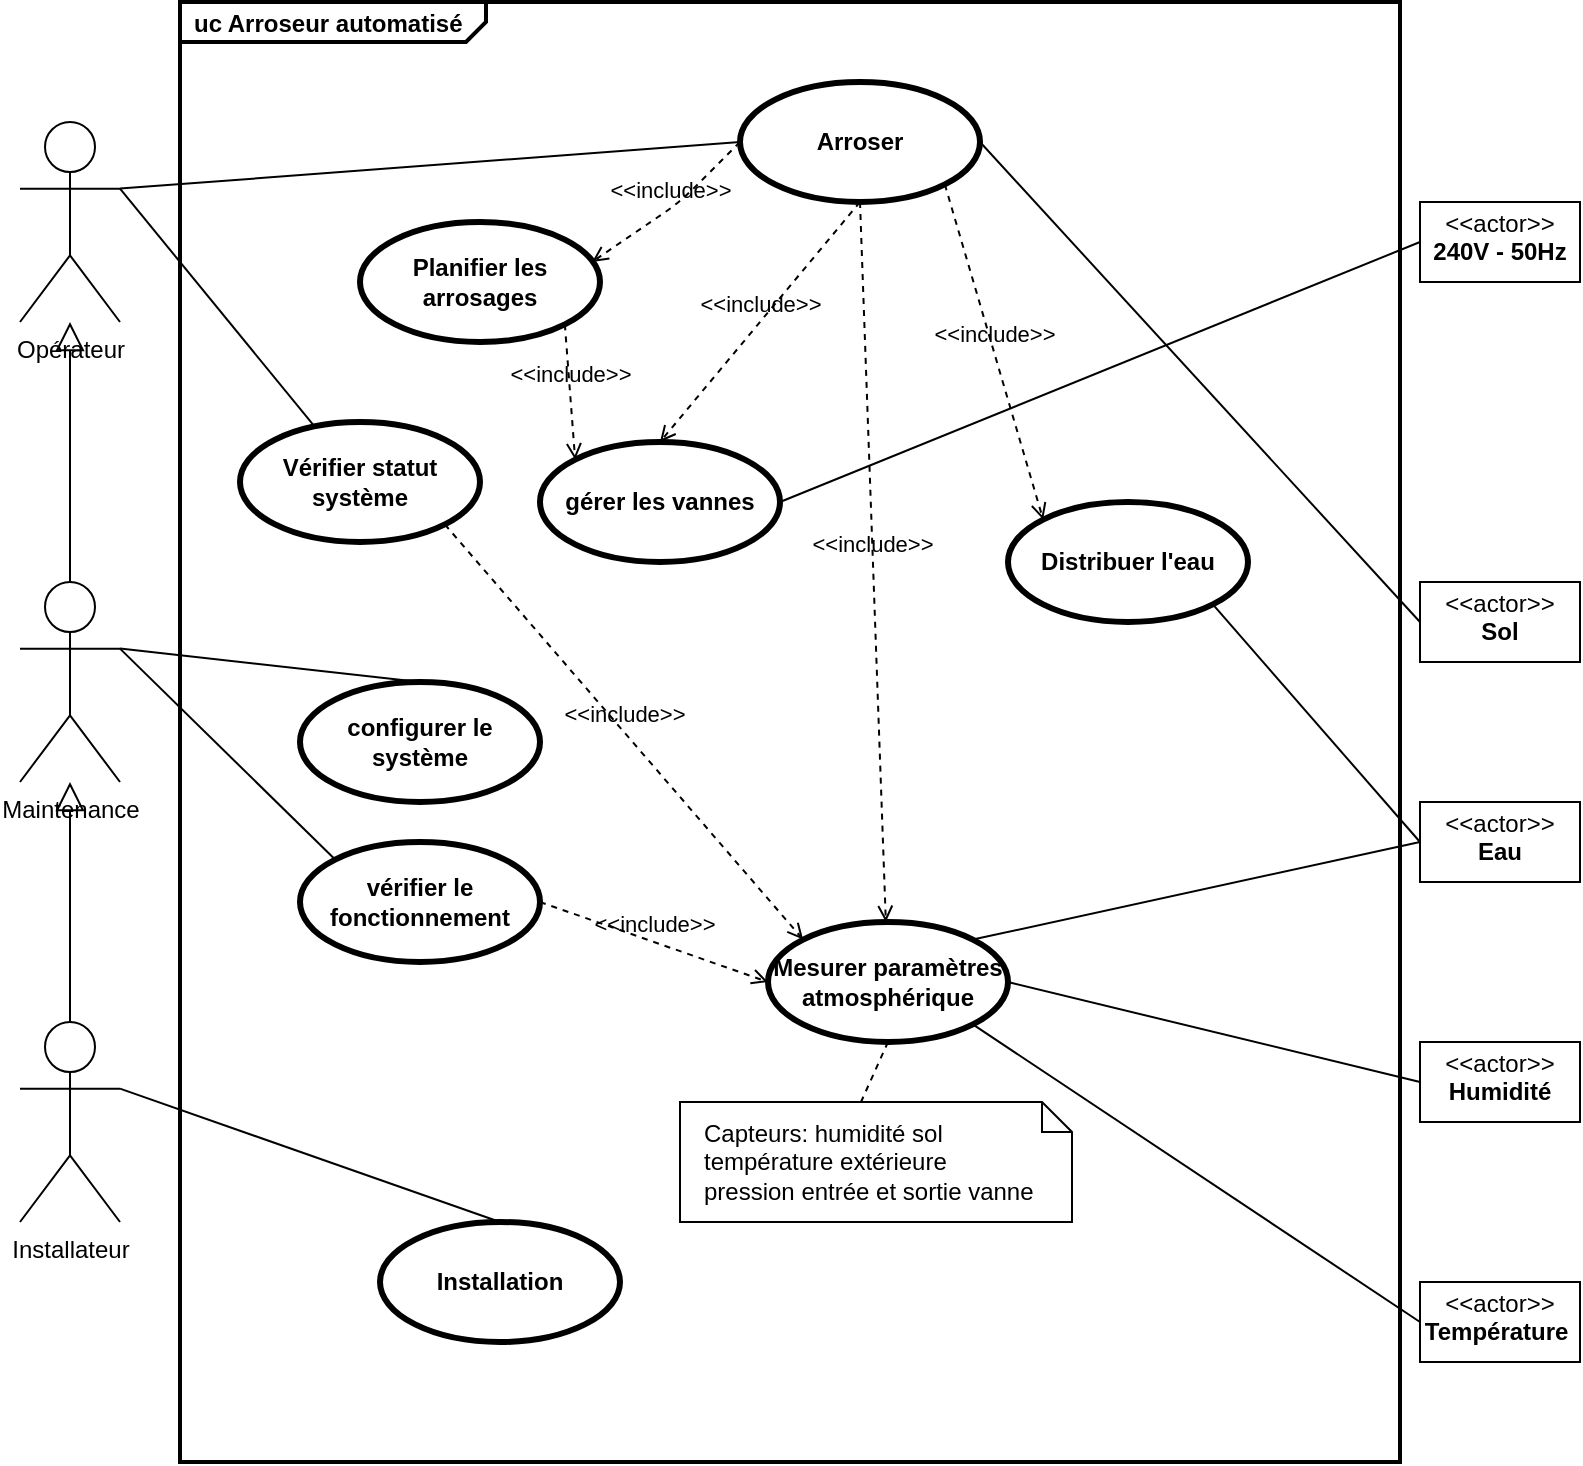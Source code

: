 <mxfile version="14.4.8" type="github">
  <diagram id="6eqYqRTth382LrduP_o_" name="Page-1">
    <mxGraphModel dx="1422" dy="1904" grid="1" gridSize="10" guides="1" tooltips="1" connect="1" arrows="1" fold="1" page="1" pageScale="1" pageWidth="827" pageHeight="1169" math="0" shadow="0">
      <root>
        <mxCell id="0" />
        <mxCell id="1" parent="0" />
        <mxCell id="ppV6EDuLgcRE_63jkB19-2" value="&lt;p style=&quot;margin: 0px ; margin-top: 4px ; margin-left: 7px ; text-align: left&quot;&gt;&lt;b&gt;uc Arroseur automatisé&lt;/b&gt;&lt;/p&gt;" style="html=1;shape=mxgraph.sysml.package;overflow=fill;labelX=153;strokeWidth=2;align=center;" parent="1" vertex="1">
          <mxGeometry x="120" y="-10" width="610" height="730" as="geometry" />
        </mxCell>
        <mxCell id="ppV6EDuLgcRE_63jkB19-3" value="Opérateur" style="shape=umlActor;html=1;verticalLabelPosition=bottom;verticalAlign=top;align=center;" parent="1" vertex="1">
          <mxGeometry x="40" y="50" width="50" height="100" as="geometry" />
        </mxCell>
        <mxCell id="ppV6EDuLgcRE_63jkB19-4" value="&lt;p style=&quot;margin: 0px ; margin-top: 4px ; text-align: center&quot;&gt;&amp;lt;&amp;lt;actor&amp;gt;&amp;gt;&lt;br&gt;&lt;b&gt;240V - 50Hz&lt;/b&gt;&lt;/p&gt;&lt;p style=&quot;margin: 0px ; margin-top: 4px ; text-align: center&quot;&gt;&lt;b&gt;&lt;br&gt;&lt;/b&gt;&lt;/p&gt;" style="shape=rect;html=1;overflow=fill;html=1;whiteSpace=wrap;align=center;" parent="1" vertex="1">
          <mxGeometry x="740" y="90" width="80" height="40" as="geometry" />
        </mxCell>
        <mxCell id="ppV6EDuLgcRE_63jkB19-5" value="&lt;p style=&quot;margin: 0px ; margin-top: 4px ; text-align: center&quot;&gt;&amp;lt;&amp;lt;actor&amp;gt;&amp;gt;&lt;br&gt;&lt;b&gt;Eau&lt;/b&gt;&lt;/p&gt;" style="shape=rect;html=1;overflow=fill;html=1;whiteSpace=wrap;align=center;" parent="1" vertex="1">
          <mxGeometry x="740" y="390" width="80" height="40" as="geometry" />
        </mxCell>
        <mxCell id="ppV6EDuLgcRE_63jkB19-6" value="&lt;p style=&quot;margin: 0px ; margin-top: 4px ; text-align: center&quot;&gt;&amp;lt;&amp;lt;actor&amp;gt;&amp;gt;&lt;br&gt;&lt;b&gt;Humidité&lt;/b&gt;&lt;/p&gt;" style="shape=rect;html=1;overflow=fill;html=1;whiteSpace=wrap;align=center;" parent="1" vertex="1">
          <mxGeometry x="740" y="510" width="80" height="40" as="geometry" />
        </mxCell>
        <mxCell id="ppV6EDuLgcRE_63jkB19-7" value="&lt;p style=&quot;margin: 0px ; margin-top: 4px ; text-align: center&quot;&gt;&amp;lt;&amp;lt;actor&amp;gt;&amp;gt;&lt;br&gt;&lt;b&gt;Température&amp;nbsp;&lt;/b&gt;&lt;/p&gt;" style="shape=rect;html=1;overflow=fill;html=1;whiteSpace=wrap;align=center;" parent="1" vertex="1">
          <mxGeometry x="740" y="630" width="80" height="40" as="geometry" />
        </mxCell>
        <mxCell id="ppV6EDuLgcRE_63jkB19-9" value="Installateur" style="shape=umlActor;html=1;verticalLabelPosition=bottom;verticalAlign=top;align=center;" parent="1" vertex="1">
          <mxGeometry x="40" y="500" width="50" height="100" as="geometry" />
        </mxCell>
        <mxCell id="ppV6EDuLgcRE_63jkB19-10" value="Maintenance" style="shape=umlActor;html=1;verticalLabelPosition=bottom;verticalAlign=top;align=center;" parent="1" vertex="1">
          <mxGeometry x="40" y="280" width="50" height="100" as="geometry" />
        </mxCell>
        <mxCell id="lcaHJXhXePBUSlSVkZVQ-3" value="" style="edgeStyle=none;html=1;endArrow=block;endFill=0;endSize=12;verticalAlign=bottom;exitX=0.5;exitY=0;exitDx=0;exitDy=0;exitPerimeter=0;" parent="1" source="ppV6EDuLgcRE_63jkB19-9" target="ppV6EDuLgcRE_63jkB19-10" edge="1">
          <mxGeometry width="160" relative="1" as="geometry">
            <mxPoint x="70" y="460" as="sourcePoint" />
            <mxPoint x="80" y="400" as="targetPoint" />
          </mxGeometry>
        </mxCell>
        <mxCell id="lcaHJXhXePBUSlSVkZVQ-4" value="" style="edgeStyle=none;html=1;endArrow=block;endFill=0;endSize=12;verticalAlign=bottom;exitX=0.5;exitY=0;exitDx=0;exitDy=0;exitPerimeter=0;" parent="1" source="ppV6EDuLgcRE_63jkB19-10" target="ppV6EDuLgcRE_63jkB19-3" edge="1">
          <mxGeometry width="160" relative="1" as="geometry">
            <mxPoint x="64.5" y="260" as="sourcePoint" />
            <mxPoint x="64.5" y="180" as="targetPoint" />
          </mxGeometry>
        </mxCell>
        <mxCell id="lcaHJXhXePBUSlSVkZVQ-5" value="Mesurer paramètres atmosphérique" style="shape=ellipse;html=1;strokeWidth=3;fontStyle=1;whiteSpace=wrap;align=center;perimeter=ellipsePerimeter;" parent="1" vertex="1">
          <mxGeometry x="414" y="450" width="120" height="60" as="geometry" />
        </mxCell>
        <mxCell id="lcaHJXhXePBUSlSVkZVQ-7" value="Distribuer l&#39;eau" style="shape=ellipse;html=1;strokeWidth=3;fontStyle=1;whiteSpace=wrap;align=center;perimeter=ellipsePerimeter;" parent="1" vertex="1">
          <mxGeometry x="534" y="240" width="120" height="60" as="geometry" />
        </mxCell>
        <mxCell id="lcaHJXhXePBUSlSVkZVQ-8" value="" style="edgeStyle=none;html=1;endArrow=none;verticalAlign=bottom;exitX=0;exitY=0.5;exitDx=0;exitDy=0;entryX=1;entryY=0;entryDx=0;entryDy=0;" parent="1" source="ppV6EDuLgcRE_63jkB19-5" target="lcaHJXhXePBUSlSVkZVQ-5" edge="1">
          <mxGeometry width="160" relative="1" as="geometry">
            <mxPoint x="400" y="410" as="sourcePoint" />
            <mxPoint x="534" y="372" as="targetPoint" />
          </mxGeometry>
        </mxCell>
        <mxCell id="lcaHJXhXePBUSlSVkZVQ-9" value="" style="edgeStyle=none;html=1;endArrow=none;verticalAlign=bottom;exitX=0;exitY=0.5;exitDx=0;exitDy=0;entryX=1;entryY=1;entryDx=0;entryDy=0;" parent="1" source="ppV6EDuLgcRE_63jkB19-5" target="lcaHJXhXePBUSlSVkZVQ-7" edge="1">
          <mxGeometry width="160" relative="1" as="geometry">
            <mxPoint x="750" y="420" as="sourcePoint" />
            <mxPoint x="544" y="382" as="targetPoint" />
          </mxGeometry>
        </mxCell>
        <mxCell id="lcaHJXhXePBUSlSVkZVQ-10" value="" style="edgeStyle=none;html=1;endArrow=none;verticalAlign=bottom;entryX=0;entryY=0.5;entryDx=0;entryDy=0;exitX=1;exitY=0.5;exitDx=0;exitDy=0;" parent="1" source="lcaHJXhXePBUSlSVkZVQ-5" target="ppV6EDuLgcRE_63jkB19-6" edge="1">
          <mxGeometry width="160" relative="1" as="geometry">
            <mxPoint x="400" y="410" as="sourcePoint" />
            <mxPoint x="560" y="410" as="targetPoint" />
          </mxGeometry>
        </mxCell>
        <mxCell id="lcaHJXhXePBUSlSVkZVQ-11" value="Arroser" style="shape=ellipse;html=1;strokeWidth=3;fontStyle=1;whiteSpace=wrap;align=center;perimeter=ellipsePerimeter;" parent="1" vertex="1">
          <mxGeometry x="400" y="30" width="120" height="60" as="geometry" />
        </mxCell>
        <mxCell id="lcaHJXhXePBUSlSVkZVQ-12" value="&amp;lt;&amp;lt;include&amp;gt;&amp;gt;" style="edgeStyle=none;html=1;endArrow=open;verticalAlign=bottom;dashed=1;labelBackgroundColor=none;exitX=1;exitY=1;exitDx=0;exitDy=0;entryX=0;entryY=0;entryDx=0;entryDy=0;" parent="1" source="lcaHJXhXePBUSlSVkZVQ-11" target="lcaHJXhXePBUSlSVkZVQ-7" edge="1">
          <mxGeometry width="160" relative="1" as="geometry">
            <mxPoint x="400" y="410" as="sourcePoint" />
            <mxPoint x="560" y="410" as="targetPoint" />
          </mxGeometry>
        </mxCell>
        <mxCell id="lcaHJXhXePBUSlSVkZVQ-13" value="&amp;lt;&amp;lt;include&amp;gt;&amp;gt;" style="edgeStyle=none;html=1;endArrow=open;verticalAlign=bottom;dashed=1;labelBackgroundColor=none;exitX=0.5;exitY=1;exitDx=0;exitDy=0;" parent="1" source="lcaHJXhXePBUSlSVkZVQ-11" target="lcaHJXhXePBUSlSVkZVQ-5" edge="1">
          <mxGeometry width="160" relative="1" as="geometry">
            <mxPoint x="452.426" y="91.213" as="sourcePoint" />
            <mxPoint x="474" y="330" as="targetPoint" />
          </mxGeometry>
        </mxCell>
        <mxCell id="lcaHJXhXePBUSlSVkZVQ-14" value="Planifier les arrosages" style="shape=ellipse;html=1;strokeWidth=3;fontStyle=1;whiteSpace=wrap;align=center;perimeter=ellipsePerimeter;" parent="1" vertex="1">
          <mxGeometry x="210" y="100" width="120" height="60" as="geometry" />
        </mxCell>
        <mxCell id="lcaHJXhXePBUSlSVkZVQ-15" style="edgeStyle=none;rounded=0;orthogonalLoop=1;jettySize=auto;html=1;exitX=0.5;exitY=0;exitDx=0;exitDy=0;" parent="1" source="lcaHJXhXePBUSlSVkZVQ-14" target="lcaHJXhXePBUSlSVkZVQ-14" edge="1">
          <mxGeometry relative="1" as="geometry" />
        </mxCell>
        <mxCell id="lcaHJXhXePBUSlSVkZVQ-16" value="" style="edgeStyle=none;html=1;endArrow=none;verticalAlign=bottom;exitX=1;exitY=0.333;exitDx=0;exitDy=0;exitPerimeter=0;" parent="1" source="ppV6EDuLgcRE_63jkB19-3" edge="1">
          <mxGeometry width="160" relative="1" as="geometry">
            <mxPoint x="560" y="50" as="sourcePoint" />
            <mxPoint x="400" y="60" as="targetPoint" />
          </mxGeometry>
        </mxCell>
        <mxCell id="lcaHJXhXePBUSlSVkZVQ-18" value="Installation" style="shape=ellipse;html=1;strokeWidth=3;fontStyle=1;whiteSpace=wrap;align=center;perimeter=ellipsePerimeter;" parent="1" vertex="1">
          <mxGeometry x="220" y="600" width="120" height="60" as="geometry" />
        </mxCell>
        <mxCell id="lcaHJXhXePBUSlSVkZVQ-19" value="configurer le système" style="shape=ellipse;html=1;strokeWidth=3;fontStyle=1;whiteSpace=wrap;align=center;perimeter=ellipsePerimeter;" parent="1" vertex="1">
          <mxGeometry x="180" y="330" width="120" height="60" as="geometry" />
        </mxCell>
        <mxCell id="lcaHJXhXePBUSlSVkZVQ-21" value="" style="edgeStyle=none;html=1;endArrow=none;verticalAlign=bottom;exitX=1;exitY=0.333;exitDx=0;exitDy=0;exitPerimeter=0;entryX=0.5;entryY=0;entryDx=0;entryDy=0;" parent="1" source="ppV6EDuLgcRE_63jkB19-10" target="lcaHJXhXePBUSlSVkZVQ-19" edge="1">
          <mxGeometry width="160" relative="1" as="geometry">
            <mxPoint x="430" y="430" as="sourcePoint" />
            <mxPoint x="590" y="430" as="targetPoint" />
          </mxGeometry>
        </mxCell>
        <mxCell id="lcaHJXhXePBUSlSVkZVQ-22" value="" style="edgeStyle=none;html=1;endArrow=none;verticalAlign=bottom;exitX=1;exitY=0.333;exitDx=0;exitDy=0;exitPerimeter=0;entryX=0.5;entryY=0;entryDx=0;entryDy=0;" parent="1" source="ppV6EDuLgcRE_63jkB19-9" target="lcaHJXhXePBUSlSVkZVQ-18" edge="1">
          <mxGeometry width="160" relative="1" as="geometry">
            <mxPoint x="430" y="430" as="sourcePoint" />
            <mxPoint x="590" y="430" as="targetPoint" />
          </mxGeometry>
        </mxCell>
        <mxCell id="lcaHJXhXePBUSlSVkZVQ-23" value="" style="edgeStyle=none;html=1;endArrow=none;verticalAlign=bottom;entryX=0;entryY=0.5;entryDx=0;entryDy=0;exitX=1;exitY=1;exitDx=0;exitDy=0;" parent="1" source="lcaHJXhXePBUSlSVkZVQ-5" target="ppV6EDuLgcRE_63jkB19-7" edge="1">
          <mxGeometry width="160" relative="1" as="geometry">
            <mxPoint x="474" y="590" as="sourcePoint" />
            <mxPoint x="590" y="510" as="targetPoint" />
          </mxGeometry>
        </mxCell>
        <mxCell id="lcaHJXhXePBUSlSVkZVQ-24" value="gérer les vannes" style="shape=ellipse;html=1;strokeWidth=3;fontStyle=1;whiteSpace=wrap;align=center;perimeter=ellipsePerimeter;" parent="1" vertex="1">
          <mxGeometry x="300" y="210" width="120" height="60" as="geometry" />
        </mxCell>
        <mxCell id="lcaHJXhXePBUSlSVkZVQ-28" value="Vérifier statut système" style="shape=ellipse;html=1;strokeWidth=3;fontStyle=1;whiteSpace=wrap;align=center;perimeter=ellipsePerimeter;" parent="1" vertex="1">
          <mxGeometry x="150" y="200" width="120" height="60" as="geometry" />
        </mxCell>
        <mxCell id="lcaHJXhXePBUSlSVkZVQ-29" value="" style="edgeStyle=none;html=1;endArrow=none;verticalAlign=bottom;exitX=1;exitY=0.333;exitDx=0;exitDy=0;exitPerimeter=0;" parent="1" source="ppV6EDuLgcRE_63jkB19-3" target="lcaHJXhXePBUSlSVkZVQ-28" edge="1">
          <mxGeometry width="160" relative="1" as="geometry">
            <mxPoint x="100" y="93.333" as="sourcePoint" />
            <mxPoint x="220" y="120" as="targetPoint" />
          </mxGeometry>
        </mxCell>
        <mxCell id="lcaHJXhXePBUSlSVkZVQ-34" value="&amp;lt;&amp;lt;include&amp;gt;&amp;gt;" style="edgeStyle=none;html=1;endArrow=open;verticalAlign=bottom;dashed=1;labelBackgroundColor=none;exitX=0.5;exitY=1;exitDx=0;exitDy=0;entryX=0.5;entryY=0;entryDx=0;entryDy=0;" parent="1" source="lcaHJXhXePBUSlSVkZVQ-11" target="lcaHJXhXePBUSlSVkZVQ-24" edge="1">
          <mxGeometry width="160" relative="1" as="geometry">
            <mxPoint x="410" y="100" as="sourcePoint" />
            <mxPoint x="484" y="340" as="targetPoint" />
          </mxGeometry>
        </mxCell>
        <mxCell id="lcaHJXhXePBUSlSVkZVQ-35" value="vérifier le fonctionnement" style="shape=ellipse;html=1;strokeWidth=3;fontStyle=1;whiteSpace=wrap;align=center;perimeter=ellipsePerimeter;" parent="1" vertex="1">
          <mxGeometry x="180" y="410" width="120" height="60" as="geometry" />
        </mxCell>
        <mxCell id="lcaHJXhXePBUSlSVkZVQ-36" value="" style="edgeStyle=none;html=1;endArrow=none;verticalAlign=bottom;exitX=1;exitY=0.333;exitDx=0;exitDy=0;exitPerimeter=0;entryX=0;entryY=0;entryDx=0;entryDy=0;" parent="1" source="ppV6EDuLgcRE_63jkB19-10" target="lcaHJXhXePBUSlSVkZVQ-35" edge="1">
          <mxGeometry width="160" relative="1" as="geometry">
            <mxPoint x="100" y="323.333" as="sourcePoint" />
            <mxPoint x="250" y="340" as="targetPoint" />
          </mxGeometry>
        </mxCell>
        <mxCell id="lcaHJXhXePBUSlSVkZVQ-38" value="" style="edgeStyle=none;html=1;endArrow=none;verticalAlign=bottom;exitX=0;exitY=0.5;exitDx=0;exitDy=0;entryX=1;entryY=0.5;entryDx=0;entryDy=0;" parent="1" source="ppV6EDuLgcRE_63jkB19-4" target="lcaHJXhXePBUSlSVkZVQ-24" edge="1">
          <mxGeometry width="160" relative="1" as="geometry">
            <mxPoint x="750" y="420" as="sourcePoint" />
            <mxPoint x="544" y="382" as="targetPoint" />
          </mxGeometry>
        </mxCell>
        <mxCell id="lcaHJXhXePBUSlSVkZVQ-44" value="&amp;lt;&amp;lt;include&amp;gt;&amp;gt;" style="edgeStyle=none;html=1;endArrow=open;verticalAlign=bottom;dashed=1;labelBackgroundColor=none;exitX=1;exitY=1;exitDx=0;exitDy=0;entryX=0;entryY=0;entryDx=0;entryDy=0;" parent="1" source="lcaHJXhXePBUSlSVkZVQ-28" target="lcaHJXhXePBUSlSVkZVQ-5" edge="1">
          <mxGeometry width="160" relative="1" as="geometry">
            <mxPoint x="262.426" y="261.213" as="sourcePoint" />
            <mxPoint x="424" y="370" as="targetPoint" />
          </mxGeometry>
        </mxCell>
        <mxCell id="lcaHJXhXePBUSlSVkZVQ-46" value="&amp;lt;&amp;lt;include&amp;gt;&amp;gt;" style="edgeStyle=none;html=1;endArrow=open;verticalAlign=bottom;dashed=1;labelBackgroundColor=none;exitX=1;exitY=1;exitDx=0;exitDy=0;entryX=0;entryY=0;entryDx=0;entryDy=0;" parent="1" source="lcaHJXhXePBUSlSVkZVQ-14" target="lcaHJXhXePBUSlSVkZVQ-24" edge="1">
          <mxGeometry width="160" relative="1" as="geometry">
            <mxPoint x="410" y="100" as="sourcePoint" />
            <mxPoint x="370" y="220" as="targetPoint" />
          </mxGeometry>
        </mxCell>
        <mxCell id="lcaHJXhXePBUSlSVkZVQ-47" value="&amp;lt;&amp;lt;include&amp;gt;&amp;gt;" style="edgeStyle=none;html=1;endArrow=open;verticalAlign=bottom;dashed=1;labelBackgroundColor=none;exitX=0;exitY=0.5;exitDx=0;exitDy=0;entryX=0.967;entryY=0.333;entryDx=0;entryDy=0;entryPerimeter=0;" parent="1" source="lcaHJXhXePBUSlSVkZVQ-11" target="lcaHJXhXePBUSlSVkZVQ-14" edge="1">
          <mxGeometry width="160" relative="1" as="geometry">
            <mxPoint x="282.426" y="141.213" as="sourcePoint" />
            <mxPoint x="327.574" y="228.787" as="targetPoint" />
            <Array as="points">
              <mxPoint x="370" y="90" />
            </Array>
          </mxGeometry>
        </mxCell>
        <mxCell id="lcaHJXhXePBUSlSVkZVQ-48" value="&amp;lt;&amp;lt;include&amp;gt;&amp;gt;" style="edgeStyle=none;html=1;endArrow=open;verticalAlign=bottom;dashed=1;labelBackgroundColor=none;exitX=1;exitY=0.5;exitDx=0;exitDy=0;entryX=0;entryY=0.5;entryDx=0;entryDy=0;" parent="1" source="lcaHJXhXePBUSlSVkZVQ-35" target="lcaHJXhXePBUSlSVkZVQ-5" edge="1">
          <mxGeometry width="160" relative="1" as="geometry">
            <mxPoint x="262.426" y="261.213" as="sourcePoint" />
            <mxPoint x="441.574" y="468.787" as="targetPoint" />
          </mxGeometry>
        </mxCell>
        <mxCell id="lcaHJXhXePBUSlSVkZVQ-52" value="&lt;p style=&quot;margin: 0px ; margin-top: 4px ; text-align: center&quot;&gt;&amp;lt;&amp;lt;actor&amp;gt;&amp;gt;&lt;br&gt;&lt;b&gt;Sol&lt;/b&gt;&lt;/p&gt;" style="shape=rect;html=1;overflow=fill;html=1;whiteSpace=wrap;align=center;" parent="1" vertex="1">
          <mxGeometry x="740" y="280" width="80" height="40" as="geometry" />
        </mxCell>
        <mxCell id="lcaHJXhXePBUSlSVkZVQ-55" value="" style="edgeStyle=none;html=1;endArrow=none;verticalAlign=bottom;exitX=1;exitY=0.5;exitDx=0;exitDy=0;entryX=0;entryY=0.5;entryDx=0;entryDy=0;" parent="1" source="lcaHJXhXePBUSlSVkZVQ-11" target="lcaHJXhXePBUSlSVkZVQ-52" edge="1">
          <mxGeometry width="160" relative="1" as="geometry">
            <mxPoint x="534" y="53.333" as="sourcePoint" />
            <mxPoint x="844" y="30" as="targetPoint" />
          </mxGeometry>
        </mxCell>
        <mxCell id="Nn6LtOXa8Ds1HymFLCa2-1" value="Capteurs: humidité sol&lt;br&gt;température extérieure&lt;br&gt;pression entrée et sortie vanne" style="shape=note;size=15;align=left;spacingLeft=10;html=1;whiteSpace=wrap;" vertex="1" parent="1">
          <mxGeometry x="370" y="540" width="196" height="60" as="geometry" />
        </mxCell>
        <mxCell id="Nn6LtOXa8Ds1HymFLCa2-2" value="" style="endArrow=none;dashed=1;html=1;entryX=0;entryY=0;entryDx=90.5;entryDy=0;entryPerimeter=0;exitX=0.5;exitY=1;exitDx=0;exitDy=0;" edge="1" parent="1" source="lcaHJXhXePBUSlSVkZVQ-5" target="Nn6LtOXa8Ds1HymFLCa2-1">
          <mxGeometry width="50" height="50" relative="1" as="geometry">
            <mxPoint x="250" y="550" as="sourcePoint" />
            <mxPoint x="300" y="500" as="targetPoint" />
          </mxGeometry>
        </mxCell>
      </root>
    </mxGraphModel>
  </diagram>
</mxfile>
